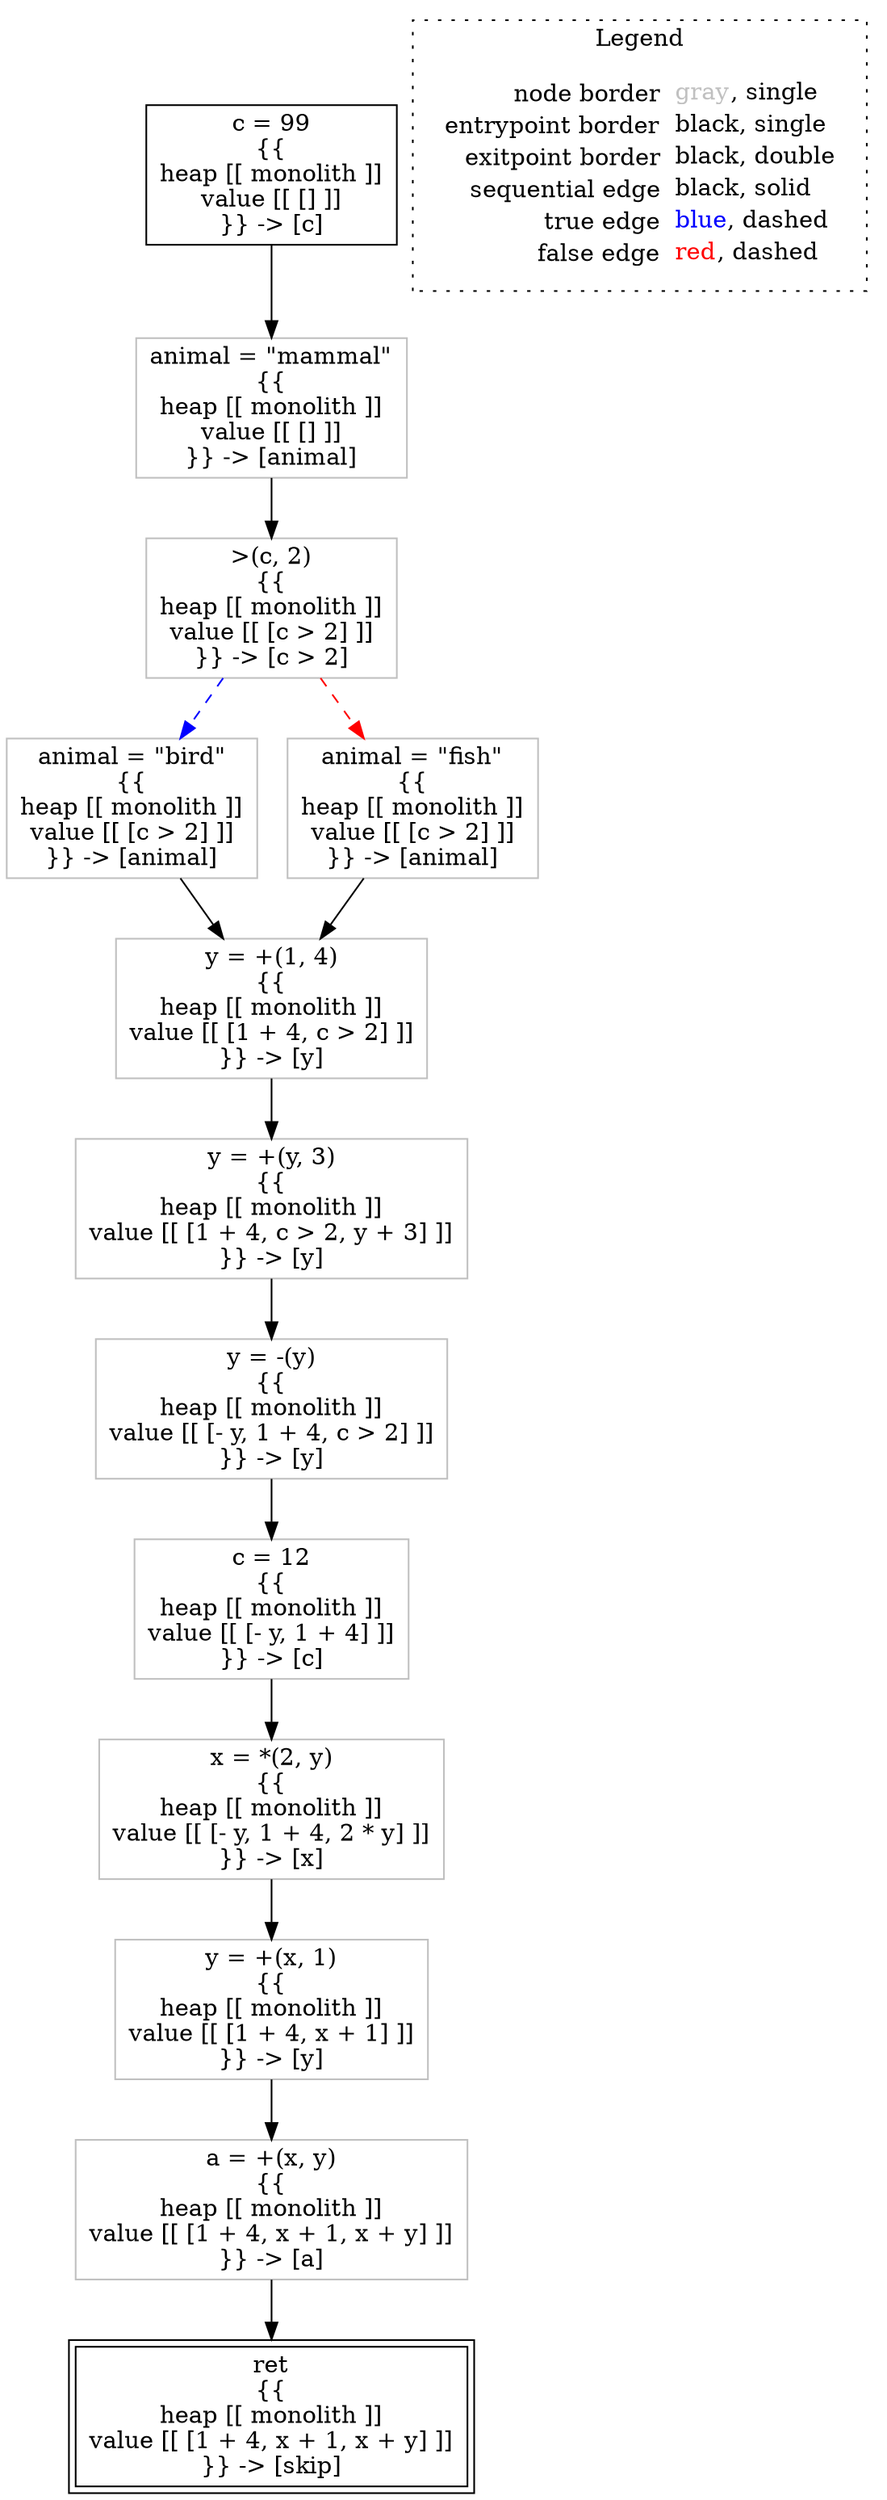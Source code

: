 digraph {
	"node0" [shape="rect",color="black",label=<c = 99<BR/>{{<BR/>heap [[ monolith ]]<BR/>value [[ [] ]]<BR/>}} -&gt; [c]>];
	"node1" [shape="rect",color="gray",label=<y = -(y)<BR/>{{<BR/>heap [[ monolith ]]<BR/>value [[ [- y, 1 + 4, c &gt; 2] ]]<BR/>}} -&gt; [y]>];
	"node2" [shape="rect",color="gray",label=<animal = &quot;mammal&quot;<BR/>{{<BR/>heap [[ monolith ]]<BR/>value [[ [] ]]<BR/>}} -&gt; [animal]>];
	"node3" [shape="rect",color="gray",label=<x = *(2, y)<BR/>{{<BR/>heap [[ monolith ]]<BR/>value [[ [- y, 1 + 4, 2 * y] ]]<BR/>}} -&gt; [x]>];
	"node4" [shape="rect",color="gray",label=<animal = &quot;bird&quot;<BR/>{{<BR/>heap [[ monolith ]]<BR/>value [[ [c &gt; 2] ]]<BR/>}} -&gt; [animal]>];
	"node5" [shape="rect",color="gray",label=<y = +(y, 3)<BR/>{{<BR/>heap [[ monolith ]]<BR/>value [[ [1 + 4, c &gt; 2, y + 3] ]]<BR/>}} -&gt; [y]>];
	"node6" [shape="rect",color="gray",label=<&gt;(c, 2)<BR/>{{<BR/>heap [[ monolith ]]<BR/>value [[ [c &gt; 2] ]]<BR/>}} -&gt; [c &gt; 2]>];
	"node7" [shape="rect",color="black",peripheries="2",label=<ret<BR/>{{<BR/>heap [[ monolith ]]<BR/>value [[ [1 + 4, x + 1, x + y] ]]<BR/>}} -&gt; [skip]>];
	"node8" [shape="rect",color="gray",label=<animal = &quot;fish&quot;<BR/>{{<BR/>heap [[ monolith ]]<BR/>value [[ [c &gt; 2] ]]<BR/>}} -&gt; [animal]>];
	"node9" [shape="rect",color="gray",label=<c = 12<BR/>{{<BR/>heap [[ monolith ]]<BR/>value [[ [- y, 1 + 4] ]]<BR/>}} -&gt; [c]>];
	"node10" [shape="rect",color="gray",label=<a = +(x, y)<BR/>{{<BR/>heap [[ monolith ]]<BR/>value [[ [1 + 4, x + 1, x + y] ]]<BR/>}} -&gt; [a]>];
	"node11" [shape="rect",color="gray",label=<y = +(1, 4)<BR/>{{<BR/>heap [[ monolith ]]<BR/>value [[ [1 + 4, c &gt; 2] ]]<BR/>}} -&gt; [y]>];
	"node12" [shape="rect",color="gray",label=<y = +(x, 1)<BR/>{{<BR/>heap [[ monolith ]]<BR/>value [[ [1 + 4, x + 1] ]]<BR/>}} -&gt; [y]>];
	"node1" -> "node9" [color="black"];
	"node2" -> "node6" [color="black"];
	"node3" -> "node12" [color="black"];
	"node4" -> "node11" [color="black"];
	"node5" -> "node1" [color="black"];
	"node6" -> "node8" [color="red",style="dashed"];
	"node6" -> "node4" [color="blue",style="dashed"];
	"node0" -> "node2" [color="black"];
	"node8" -> "node11" [color="black"];
	"node9" -> "node3" [color="black"];
	"node10" -> "node7" [color="black"];
	"node11" -> "node5" [color="black"];
	"node12" -> "node10" [color="black"];
subgraph cluster_legend {
	label="Legend";
	style=dotted;
	node [shape=plaintext];
	"legend" [label=<<table border="0" cellpadding="2" cellspacing="0" cellborder="0"><tr><td align="right">node border&nbsp;</td><td align="left"><font color="gray">gray</font>, single</td></tr><tr><td align="right">entrypoint border&nbsp;</td><td align="left"><font color="black">black</font>, single</td></tr><tr><td align="right">exitpoint border&nbsp;</td><td align="left"><font color="black">black</font>, double</td></tr><tr><td align="right">sequential edge&nbsp;</td><td align="left"><font color="black">black</font>, solid</td></tr><tr><td align="right">true edge&nbsp;</td><td align="left"><font color="blue">blue</font>, dashed</td></tr><tr><td align="right">false edge&nbsp;</td><td align="left"><font color="red">red</font>, dashed</td></tr></table>>];
}

}
